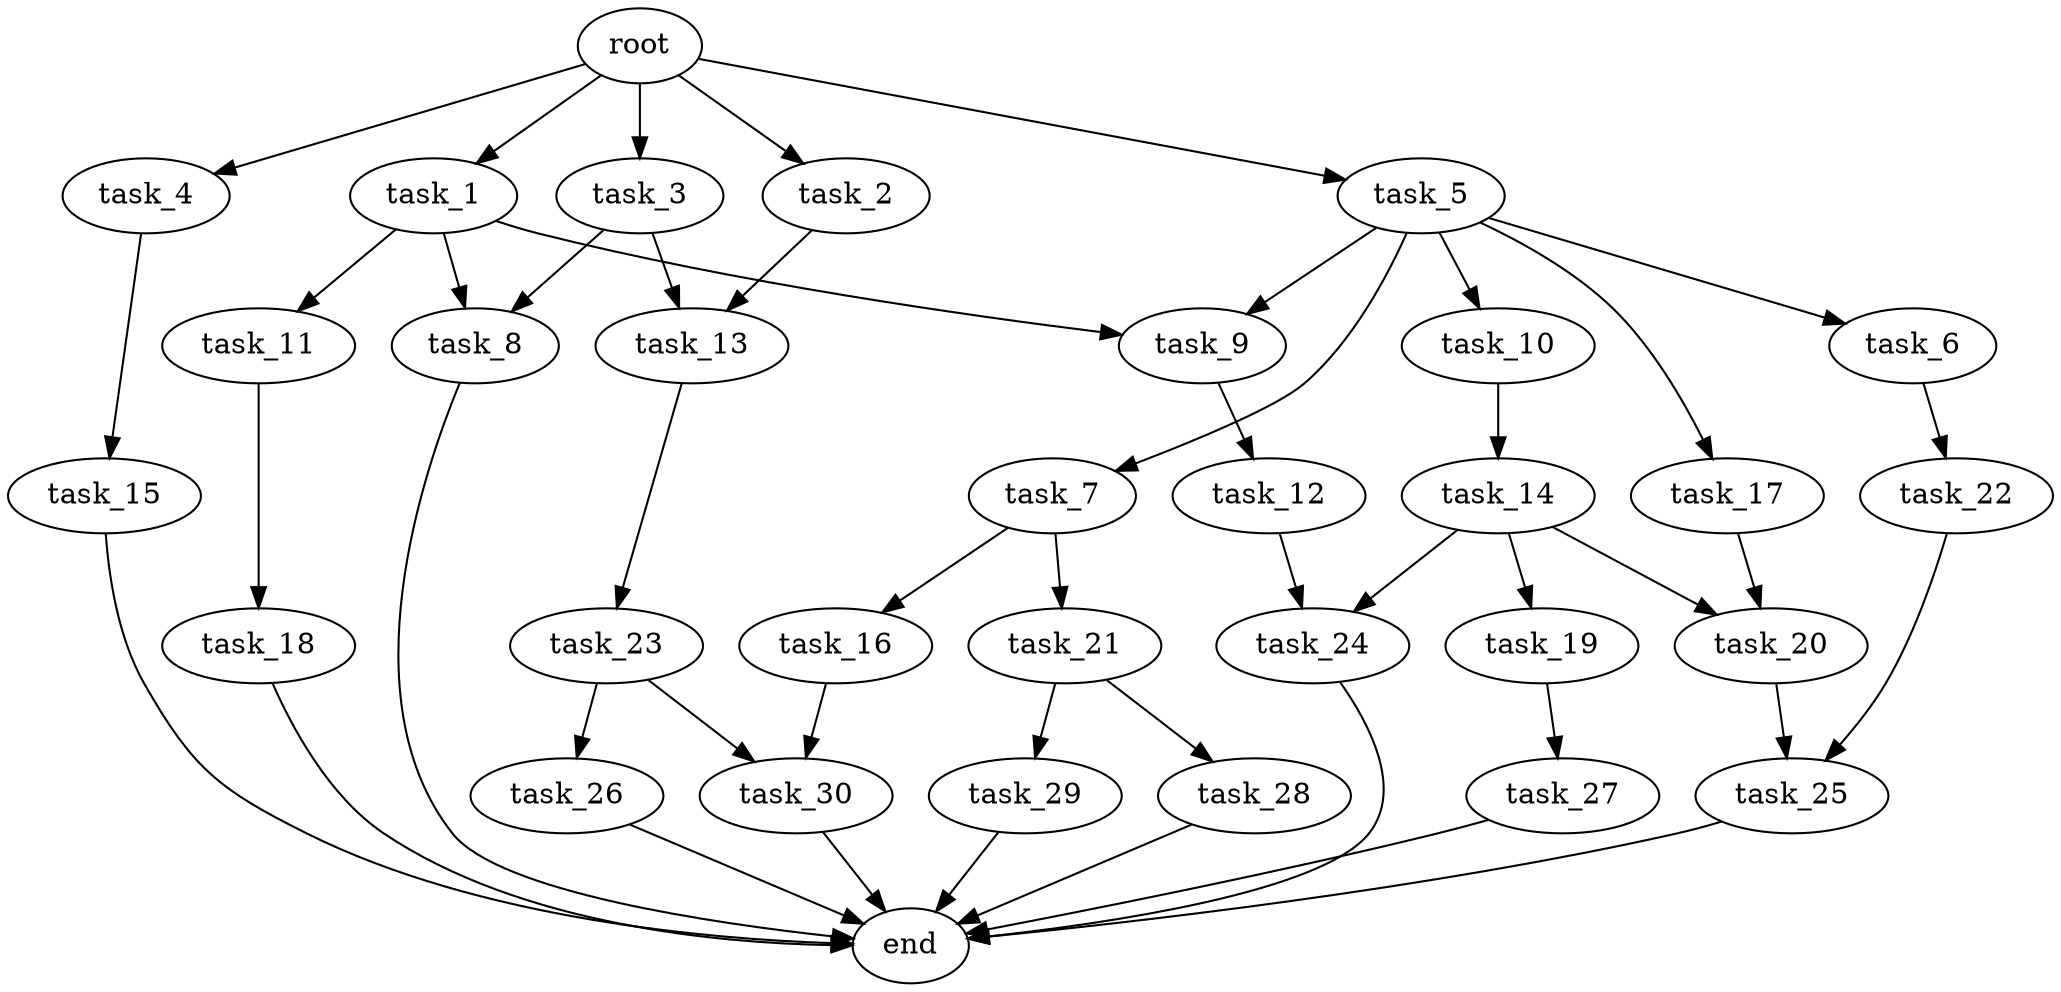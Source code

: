 digraph G {
  root [size="0.000000e+00"];
  task_1 [size="7.468951e+10"];
  task_2 [size="7.783311e+10"];
  task_3 [size="2.769261e+10"];
  task_4 [size="6.714725e+10"];
  task_5 [size="6.046621e+10"];
  task_6 [size="9.097554e+10"];
  task_7 [size="6.782404e+10"];
  task_8 [size="2.727521e+10"];
  task_9 [size="4.072421e+10"];
  task_10 [size="1.881708e+09"];
  task_11 [size="4.143834e+10"];
  task_12 [size="1.298540e+10"];
  task_13 [size="2.671266e+10"];
  task_14 [size="5.991195e+10"];
  task_15 [size="9.759000e+10"];
  task_16 [size="3.182276e+10"];
  task_17 [size="2.214016e+10"];
  task_18 [size="1.817112e+09"];
  task_19 [size="3.246764e+10"];
  task_20 [size="6.381609e+09"];
  task_21 [size="2.879025e+10"];
  task_22 [size="7.120624e+10"];
  task_23 [size="8.269923e+10"];
  task_24 [size="5.879554e+10"];
  task_25 [size="6.348092e+10"];
  task_26 [size="3.288191e+10"];
  task_27 [size="3.891006e+10"];
  task_28 [size="9.298797e+10"];
  task_29 [size="1.266597e+09"];
  task_30 [size="3.406619e+10"];
  end [size="0.000000e+00"];

  root -> task_1 [size="1.000000e-12"];
  root -> task_2 [size="1.000000e-12"];
  root -> task_3 [size="1.000000e-12"];
  root -> task_4 [size="1.000000e-12"];
  root -> task_5 [size="1.000000e-12"];
  task_1 -> task_8 [size="1.363761e+08"];
  task_1 -> task_9 [size="2.036210e+08"];
  task_1 -> task_11 [size="4.143834e+08"];
  task_2 -> task_13 [size="1.335633e+08"];
  task_3 -> task_8 [size="1.363761e+08"];
  task_3 -> task_13 [size="1.335633e+08"];
  task_4 -> task_15 [size="9.759000e+08"];
  task_5 -> task_6 [size="9.097554e+08"];
  task_5 -> task_7 [size="6.782404e+08"];
  task_5 -> task_9 [size="2.036210e+08"];
  task_5 -> task_10 [size="1.881708e+07"];
  task_5 -> task_17 [size="2.214016e+08"];
  task_6 -> task_22 [size="7.120624e+08"];
  task_7 -> task_16 [size="3.182276e+08"];
  task_7 -> task_21 [size="2.879025e+08"];
  task_8 -> end [size="1.000000e-12"];
  task_9 -> task_12 [size="1.298540e+08"];
  task_10 -> task_14 [size="5.991195e+08"];
  task_11 -> task_18 [size="1.817112e+07"];
  task_12 -> task_24 [size="2.939777e+08"];
  task_13 -> task_23 [size="8.269923e+08"];
  task_14 -> task_19 [size="3.246764e+08"];
  task_14 -> task_20 [size="3.190804e+07"];
  task_14 -> task_24 [size="2.939777e+08"];
  task_15 -> end [size="1.000000e-12"];
  task_16 -> task_30 [size="1.703310e+08"];
  task_17 -> task_20 [size="3.190804e+07"];
  task_18 -> end [size="1.000000e-12"];
  task_19 -> task_27 [size="3.891006e+08"];
  task_20 -> task_25 [size="3.174046e+08"];
  task_21 -> task_28 [size="9.298797e+08"];
  task_21 -> task_29 [size="1.266597e+07"];
  task_22 -> task_25 [size="3.174046e+08"];
  task_23 -> task_26 [size="3.288191e+08"];
  task_23 -> task_30 [size="1.703310e+08"];
  task_24 -> end [size="1.000000e-12"];
  task_25 -> end [size="1.000000e-12"];
  task_26 -> end [size="1.000000e-12"];
  task_27 -> end [size="1.000000e-12"];
  task_28 -> end [size="1.000000e-12"];
  task_29 -> end [size="1.000000e-12"];
  task_30 -> end [size="1.000000e-12"];
}
